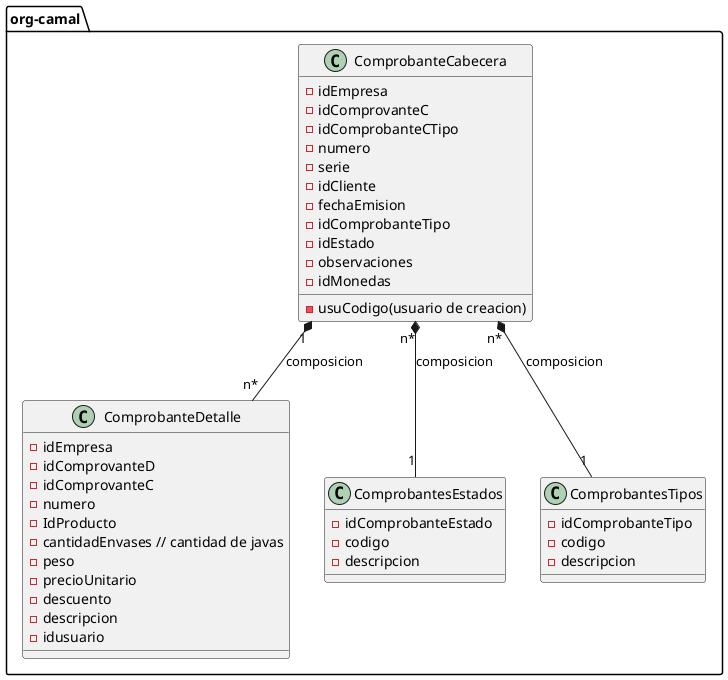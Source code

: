 @startuml

package "org-camal" {
    class ComprobanteCabecera{
        -idEmpresa
        -idComprovanteC
        -idComprobanteCTipo
        -numero
        -serie
        -idCliente
        -fechaEmision
        -idComprobanteTipo
        -idEstado
        -usuCodigo(usuario de creacion)
        -observaciones
        -idMonedas
    }
    class ComprobanteDetalle{
        -idEmpresa
        -idComprovanteD
        -idComprovanteC
        -numero
        -IdProducto
        - cantidadEnvases // cantidad de javas
        - peso
        -precioUnitario
        -descuento
        -descripcion
        -idusuario
        }
    class ComprobantesEstados {
        -idComprobanteEstado
        -codigo
        -descripcion
    }
    class ComprobantesTipos {
            -idComprobanteTipo
            -codigo
            -descripcion
        }
    ComprobanteCabecera "n*" *-- "1" ComprobantesEstados : composicion
    ComprobanteCabecera "1" *-- "n*" ComprobanteDetalle : composicion
    ComprobanteCabecera "n*" *-- "1" ComprobantesTipos : composicion
}

@enduml